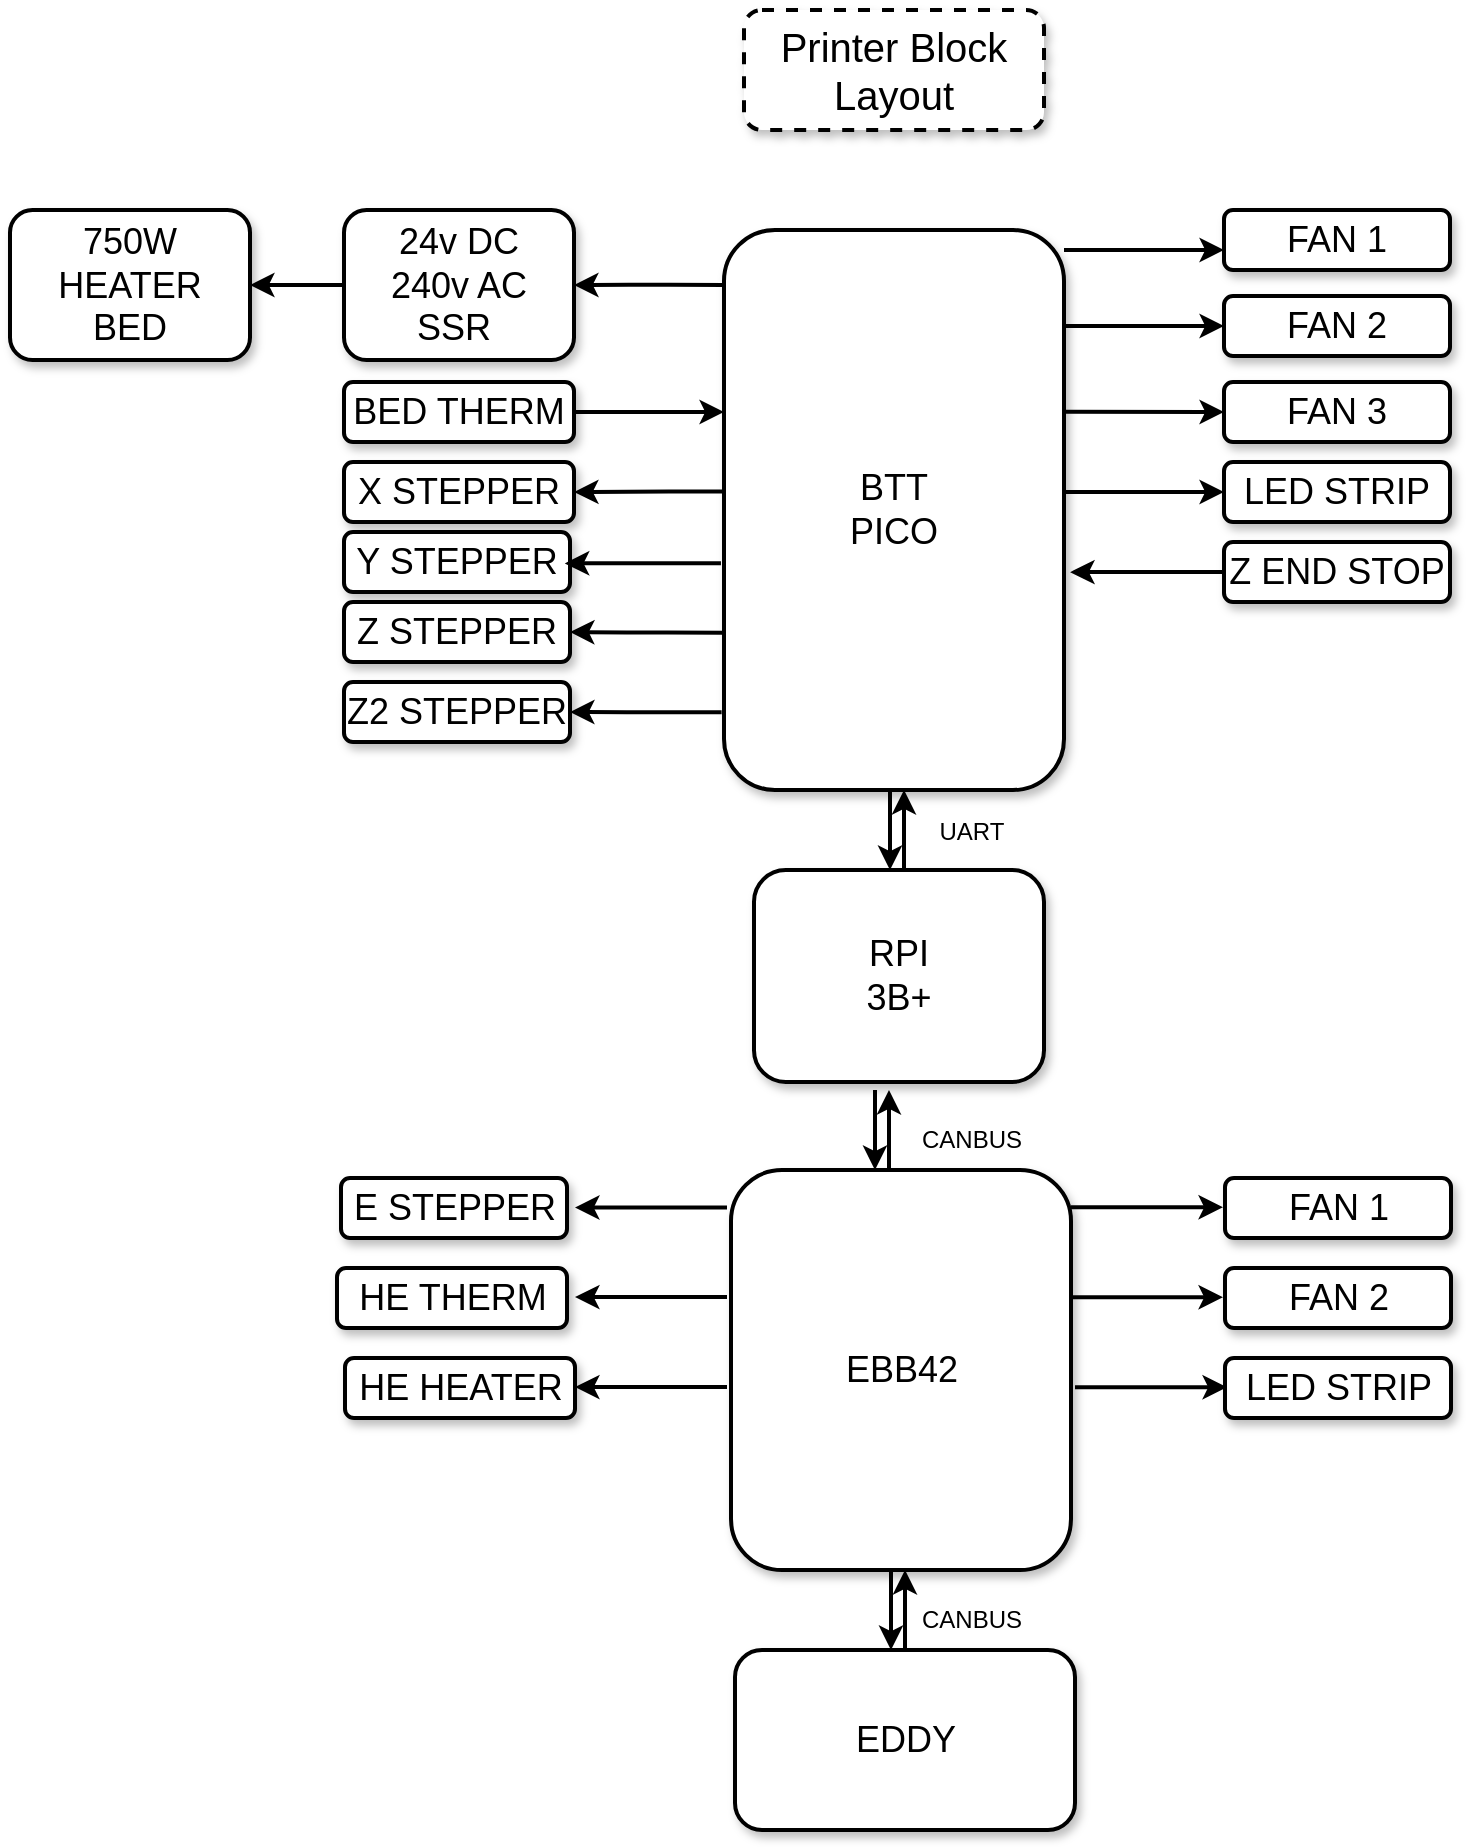 <mxfile version="28.2.3">
  <diagram name="Page-1" id="90a13364-a465-7bf4-72fc-28e22215d7a0">
    <mxGraphModel dx="872" dy="439" grid="1" gridSize="10" guides="1" tooltips="1" connect="1" arrows="1" fold="1" page="1" pageScale="1.5" pageWidth="827" pageHeight="1169" background="none" math="0" shadow="0">
      <root>
        <mxCell id="0" style=";html=1;" />
        <mxCell id="1" style=";html=1;" parent="0" />
        <mxCell id="3a17f1ce550125da-1" value="Printer Block&lt;div&gt;Layout&lt;/div&gt;" style="whiteSpace=wrap;html=1;shadow=1;fontSize=20;strokeWidth=2;dashed=1;rounded=1;labelBackgroundColor=none;" parent="1" vertex="1">
          <mxGeometry x="517" y="200" width="150" height="60" as="geometry" />
        </mxCell>
        <mxCell id="3a17f1ce550125da-13" style="edgeStyle=elbowEdgeStyle;rounded=1;html=1;startArrow=none;startFill=0;jettySize=auto;orthogonalLoop=1;fontSize=18;elbow=vertical;labelBackgroundColor=none;fontColor=default;strokeWidth=2;" parent="1" source="3a17f1ce550125da-2" target="3a17f1ce550125da-4" edge="1">
          <mxGeometry relative="1" as="geometry" />
        </mxCell>
        <mxCell id="3a17f1ce550125da-14" style="edgeStyle=elbowEdgeStyle;rounded=1;html=1;startArrow=none;startFill=0;jettySize=auto;orthogonalLoop=1;fontSize=18;elbow=vertical;labelBackgroundColor=none;fontColor=default;strokeWidth=2;" parent="1" source="3a17f1ce550125da-2" target="3a17f1ce550125da-5" edge="1">
          <mxGeometry relative="1" as="geometry" />
        </mxCell>
        <mxCell id="3a17f1ce550125da-15" style="edgeStyle=elbowEdgeStyle;rounded=1;html=1;startArrow=classic;startFill=1;jettySize=auto;orthogonalLoop=1;fontSize=18;elbow=vertical;endArrow=none;endFill=0;labelBackgroundColor=none;fontColor=default;strokeWidth=2;" parent="1" source="3a17f1ce550125da-2" target="3a17f1ce550125da-6" edge="1">
          <mxGeometry relative="1" as="geometry" />
        </mxCell>
        <mxCell id="3a17f1ce550125da-16" style="edgeStyle=elbowEdgeStyle;rounded=1;html=1;startArrow=none;startFill=0;jettySize=auto;orthogonalLoop=1;fontSize=18;elbow=vertical;labelBackgroundColor=none;fontColor=default;strokeWidth=2;" parent="1" source="3a17f1ce550125da-2" target="3a17f1ce550125da-7" edge="1">
          <mxGeometry relative="1" as="geometry" />
        </mxCell>
        <mxCell id="F4Fsb5bBPxPFofwbzcf6-16" style="edgeStyle=orthogonalEdgeStyle;rounded=1;orthogonalLoop=1;jettySize=auto;html=1;exitX=0;exitY=0.098;exitDx=0;exitDy=0;entryX=1;entryY=0.5;entryDx=0;entryDy=0;exitPerimeter=0;labelBackgroundColor=none;fontColor=default;strokeWidth=2;" parent="1" source="3a17f1ce550125da-2" target="3a17f1ce550125da-8" edge="1">
          <mxGeometry relative="1" as="geometry" />
        </mxCell>
        <mxCell id="F4Fsb5bBPxPFofwbzcf6-29" style="edgeStyle=orthogonalEdgeStyle;rounded=1;orthogonalLoop=1;jettySize=auto;html=1;exitX=-0.005;exitY=0.467;exitDx=0;exitDy=0;entryX=1;entryY=0.5;entryDx=0;entryDy=0;exitPerimeter=0;labelBackgroundColor=none;fontColor=default;strokeWidth=2;" parent="1" source="3a17f1ce550125da-2" target="F4Fsb5bBPxPFofwbzcf6-23" edge="1">
          <mxGeometry relative="1" as="geometry" />
        </mxCell>
        <mxCell id="F4Fsb5bBPxPFofwbzcf6-31" style="edgeStyle=orthogonalEdgeStyle;rounded=1;orthogonalLoop=1;jettySize=auto;html=1;entryX=1;entryY=0.5;entryDx=0;entryDy=0;exitX=-0.004;exitY=0.719;exitDx=0;exitDy=0;exitPerimeter=0;labelBackgroundColor=none;fontColor=default;strokeWidth=2;" parent="1" source="3a17f1ce550125da-2" target="F4Fsb5bBPxPFofwbzcf6-27" edge="1">
          <mxGeometry relative="1" as="geometry" />
        </mxCell>
        <mxCell id="F4Fsb5bBPxPFofwbzcf6-32" style="edgeStyle=orthogonalEdgeStyle;rounded=1;orthogonalLoop=1;jettySize=auto;html=1;entryX=1;entryY=0.5;entryDx=0;entryDy=0;exitX=-0.007;exitY=0.861;exitDx=0;exitDy=0;exitPerimeter=0;labelBackgroundColor=none;fontColor=default;strokeWidth=2;" parent="1" source="3a17f1ce550125da-2" target="F4Fsb5bBPxPFofwbzcf6-28" edge="1">
          <mxGeometry relative="1" as="geometry" />
        </mxCell>
        <mxCell id="3a17f1ce550125da-2" value="BTT&lt;div&gt;PICO&lt;/div&gt;" style="whiteSpace=wrap;html=1;shadow=1;fontSize=18;rounded=1;labelBackgroundColor=none;strokeWidth=2;" parent="1" vertex="1">
          <mxGeometry x="507" y="310" width="170" height="280" as="geometry" />
        </mxCell>
        <mxCell id="3a17f1ce550125da-4" value="FAN 1" style="whiteSpace=wrap;html=1;shadow=1;fontSize=18;rotation=0;rounded=1;labelBackgroundColor=none;strokeWidth=2;" parent="1" vertex="1">
          <mxGeometry x="757" y="300" width="113" height="30" as="geometry" />
        </mxCell>
        <mxCell id="3a17f1ce550125da-5" value="FAN 2" style="whiteSpace=wrap;html=1;shadow=1;fontSize=18;rounded=1;labelBackgroundColor=none;strokeWidth=2;" parent="1" vertex="1">
          <mxGeometry x="757" y="343" width="113" height="30" as="geometry" />
        </mxCell>
        <mxCell id="3a17f1ce550125da-6" value="BED THERM" style="whiteSpace=wrap;html=1;shadow=1;fontSize=18;rotation=0;rounded=1;labelBackgroundColor=none;strokeWidth=2;" parent="1" vertex="1">
          <mxGeometry x="317" y="386" width="115" height="30" as="geometry" />
        </mxCell>
        <mxCell id="3a17f1ce550125da-7" value="LED STRIP" style="whiteSpace=wrap;html=1;shadow=1;fontSize=18;rotation=0;rounded=1;labelBackgroundColor=none;strokeWidth=2;" parent="1" vertex="1">
          <mxGeometry x="757" y="426" width="113" height="30" as="geometry" />
        </mxCell>
        <mxCell id="F4Fsb5bBPxPFofwbzcf6-15" style="edgeStyle=orthogonalEdgeStyle;rounded=1;orthogonalLoop=1;jettySize=auto;html=1;labelBackgroundColor=none;fontColor=default;strokeWidth=2;" parent="1" source="3a17f1ce550125da-8" target="3a17f1ce550125da-9" edge="1">
          <mxGeometry relative="1" as="geometry" />
        </mxCell>
        <mxCell id="3a17f1ce550125da-8" value="24v DC&lt;div&gt;240v AC&lt;div&gt;SSR&amp;nbsp;&lt;/div&gt;&lt;/div&gt;" style="whiteSpace=wrap;html=1;shadow=1;fontSize=18;rotation=0;rounded=1;labelBackgroundColor=none;strokeWidth=2;" parent="1" vertex="1">
          <mxGeometry x="317" y="300" width="115" height="75" as="geometry" />
        </mxCell>
        <mxCell id="3a17f1ce550125da-9" value="&lt;div&gt;750W&lt;/div&gt;&lt;div&gt;HEATER&lt;/div&gt;&lt;div&gt;BED&lt;/div&gt;" style="whiteSpace=wrap;html=1;shadow=1;fontSize=18;rotation=0;rounded=1;labelBackgroundColor=none;strokeWidth=2;" parent="1" vertex="1">
          <mxGeometry x="150" y="300" width="120" height="75" as="geometry" />
        </mxCell>
        <mxCell id="3a17f1ce550125da-10" value="EBB42" style="whiteSpace=wrap;html=1;shadow=1;fontSize=18;rounded=1;labelBackgroundColor=none;strokeWidth=2;" parent="1" vertex="1">
          <mxGeometry x="510.5" y="780" width="170" height="200" as="geometry" />
        </mxCell>
        <mxCell id="3a17f1ce550125da-23" style="edgeStyle=elbowEdgeStyle;rounded=1;html=1;startArrow=none;startFill=0;jettySize=auto;orthogonalLoop=1;fontSize=18;labelBackgroundColor=none;fontColor=default;strokeWidth=2;" parent="1" edge="1">
          <mxGeometry relative="1" as="geometry">
            <mxPoint x="597" y="630" as="sourcePoint" />
            <mxPoint x="597" y="590" as="targetPoint" />
            <Array as="points">
              <mxPoint x="597" y="610" />
              <mxPoint x="597" y="610" />
            </Array>
          </mxGeometry>
        </mxCell>
        <mxCell id="3a17f1ce550125da-24" style="edgeStyle=elbowEdgeStyle;rounded=1;html=1;startArrow=none;startFill=0;jettySize=auto;orthogonalLoop=1;fontSize=18;labelBackgroundColor=none;fontColor=default;strokeWidth=2;" parent="1" edge="1">
          <mxGeometry relative="1" as="geometry">
            <mxPoint x="590" y="590" as="sourcePoint" />
            <mxPoint x="590" y="630" as="targetPoint" />
            <Array as="points">
              <mxPoint x="590" y="610" />
              <mxPoint x="620" y="620" />
            </Array>
          </mxGeometry>
        </mxCell>
        <mxCell id="F4Fsb5bBPxPFofwbzcf6-13" value="FAN 3" style="whiteSpace=wrap;html=1;shadow=1;fontSize=18;rounded=1;labelBackgroundColor=none;strokeWidth=2;" parent="1" vertex="1">
          <mxGeometry x="757" y="386" width="113" height="30" as="geometry" />
        </mxCell>
        <mxCell id="F4Fsb5bBPxPFofwbzcf6-14" style="edgeStyle=elbowEdgeStyle;rounded=1;html=1;startArrow=none;startFill=0;jettySize=auto;orthogonalLoop=1;fontSize=18;elbow=vertical;labelBackgroundColor=none;fontColor=default;strokeWidth=2;" parent="1" edge="1">
          <mxGeometry relative="1" as="geometry">
            <mxPoint x="677" y="400.91" as="sourcePoint" />
            <mxPoint x="757" y="400.91" as="targetPoint" />
          </mxGeometry>
        </mxCell>
        <mxCell id="F4Fsb5bBPxPFofwbzcf6-17" value="Z END STOP" style="whiteSpace=wrap;html=1;shadow=1;fontSize=18;rotation=0;rounded=1;labelBackgroundColor=none;strokeWidth=2;" parent="1" vertex="1">
          <mxGeometry x="757" y="466" width="113" height="30" as="geometry" />
        </mxCell>
        <mxCell id="F4Fsb5bBPxPFofwbzcf6-22" style="edgeStyle=orthogonalEdgeStyle;rounded=1;orthogonalLoop=1;jettySize=auto;html=1;entryX=1.018;entryY=0.611;entryDx=0;entryDy=0;entryPerimeter=0;labelBackgroundColor=none;fontColor=default;strokeWidth=2;" parent="1" source="F4Fsb5bBPxPFofwbzcf6-17" target="3a17f1ce550125da-2" edge="1">
          <mxGeometry relative="1" as="geometry" />
        </mxCell>
        <mxCell id="F4Fsb5bBPxPFofwbzcf6-23" value="X STEPPER" style="whiteSpace=wrap;html=1;shadow=1;fontSize=18;rotation=0;rounded=1;labelBackgroundColor=none;strokeWidth=2;" parent="1" vertex="1">
          <mxGeometry x="317" y="426" width="115" height="30" as="geometry" />
        </mxCell>
        <mxCell id="F4Fsb5bBPxPFofwbzcf6-24" value="Y STEPPER" style="whiteSpace=wrap;html=1;shadow=1;fontSize=18;rotation=0;rounded=1;labelBackgroundColor=none;strokeWidth=2;" parent="1" vertex="1">
          <mxGeometry x="317" y="461" width="113" height="30" as="geometry" />
        </mxCell>
        <mxCell id="F4Fsb5bBPxPFofwbzcf6-27" value="Z STEPPER" style="whiteSpace=wrap;html=1;shadow=1;fontSize=18;rotation=0;rounded=1;labelBackgroundColor=none;strokeWidth=2;" parent="1" vertex="1">
          <mxGeometry x="317" y="496" width="113" height="30" as="geometry" />
        </mxCell>
        <mxCell id="F4Fsb5bBPxPFofwbzcf6-28" value="Z2 STEPPER" style="whiteSpace=wrap;html=1;shadow=1;fontSize=18;rotation=0;rounded=1;labelBackgroundColor=none;strokeWidth=2;" parent="1" vertex="1">
          <mxGeometry x="317" y="536" width="113" height="30" as="geometry" />
        </mxCell>
        <mxCell id="F4Fsb5bBPxPFofwbzcf6-30" style="edgeStyle=orthogonalEdgeStyle;rounded=1;orthogonalLoop=1;jettySize=auto;html=1;entryX=0.977;entryY=0.523;entryDx=0;entryDy=0;entryPerimeter=0;exitX=-0.009;exitY=0.595;exitDx=0;exitDy=0;exitPerimeter=0;labelBackgroundColor=none;fontColor=default;strokeWidth=2;" parent="1" source="3a17f1ce550125da-2" target="F4Fsb5bBPxPFofwbzcf6-24" edge="1">
          <mxGeometry relative="1" as="geometry" />
        </mxCell>
        <mxCell id="F4Fsb5bBPxPFofwbzcf6-33" value="RPI&lt;div&gt;3B+&lt;/div&gt;" style="whiteSpace=wrap;html=1;shadow=1;fontSize=18;rounded=1;labelBackgroundColor=none;strokeWidth=2;" parent="1" vertex="1">
          <mxGeometry x="522" y="630" width="145" height="106" as="geometry" />
        </mxCell>
        <mxCell id="F4Fsb5bBPxPFofwbzcf6-36" value="UART" style="text;html=1;align=center;verticalAlign=middle;whiteSpace=wrap;rounded=1;labelBackgroundColor=none;strokeWidth=2;" parent="1" vertex="1">
          <mxGeometry x="600.5" y="596" width="60" height="30" as="geometry" />
        </mxCell>
        <mxCell id="F4Fsb5bBPxPFofwbzcf6-37" value="CANBUS" style="text;html=1;align=center;verticalAlign=middle;whiteSpace=wrap;rounded=1;labelBackgroundColor=none;strokeWidth=2;" parent="1" vertex="1">
          <mxGeometry x="600.5" y="750" width="60" height="30" as="geometry" />
        </mxCell>
        <mxCell id="F4Fsb5bBPxPFofwbzcf6-38" value="E STEPPER" style="whiteSpace=wrap;html=1;shadow=1;fontSize=18;rotation=0;rounded=1;labelBackgroundColor=none;strokeWidth=2;" parent="1" vertex="1">
          <mxGeometry x="315.5" y="784" width="113" height="30" as="geometry" />
        </mxCell>
        <mxCell id="F4Fsb5bBPxPFofwbzcf6-39" value="FAN 1" style="whiteSpace=wrap;html=1;shadow=1;fontSize=18;rotation=0;rounded=1;labelBackgroundColor=none;strokeWidth=2;" parent="1" vertex="1">
          <mxGeometry x="757.5" y="784" width="113" height="30" as="geometry" />
        </mxCell>
        <mxCell id="F4Fsb5bBPxPFofwbzcf6-40" value="FAN 2" style="whiteSpace=wrap;html=1;shadow=1;fontSize=18;rounded=1;labelBackgroundColor=none;strokeWidth=2;" parent="1" vertex="1">
          <mxGeometry x="757.5" y="829" width="113" height="30" as="geometry" />
        </mxCell>
        <mxCell id="F4Fsb5bBPxPFofwbzcf6-42" value="LED STRIP" style="whiteSpace=wrap;html=1;shadow=1;fontSize=18;rotation=0;rounded=1;labelBackgroundColor=none;strokeWidth=2;" parent="1" vertex="1">
          <mxGeometry x="757.5" y="874" width="113" height="30" as="geometry" />
        </mxCell>
        <mxCell id="F4Fsb5bBPxPFofwbzcf6-44" value="HE THERM" style="whiteSpace=wrap;html=1;shadow=1;fontSize=18;rotation=0;rounded=1;labelBackgroundColor=none;strokeWidth=2;" parent="1" vertex="1">
          <mxGeometry x="313.5" y="829" width="115" height="30" as="geometry" />
        </mxCell>
        <mxCell id="F4Fsb5bBPxPFofwbzcf6-45" value="HE HEATER" style="whiteSpace=wrap;html=1;shadow=1;fontSize=18;rotation=0;rounded=1;labelBackgroundColor=none;strokeWidth=2;" parent="1" vertex="1">
          <mxGeometry x="317.5" y="874" width="115" height="30" as="geometry" />
        </mxCell>
        <mxCell id="F4Fsb5bBPxPFofwbzcf6-46" style="edgeStyle=orthogonalEdgeStyle;rounded=1;orthogonalLoop=1;jettySize=auto;html=1;entryX=1;entryY=0.5;entryDx=0;entryDy=0;exitX=-0.007;exitY=0.861;exitDx=0;exitDy=0;exitPerimeter=0;labelBackgroundColor=none;fontColor=default;strokeWidth=2;" parent="1" edge="1">
          <mxGeometry relative="1" as="geometry">
            <mxPoint x="508.5" y="798.77" as="sourcePoint" />
            <mxPoint x="432.5" y="798.77" as="targetPoint" />
          </mxGeometry>
        </mxCell>
        <mxCell id="F4Fsb5bBPxPFofwbzcf6-49" style="edgeStyle=orthogonalEdgeStyle;rounded=1;orthogonalLoop=1;jettySize=auto;html=1;entryX=1;entryY=0.5;entryDx=0;entryDy=0;exitX=-0.007;exitY=0.861;exitDx=0;exitDy=0;exitPerimeter=0;labelBackgroundColor=none;fontColor=default;strokeWidth=2;" parent="1" edge="1">
          <mxGeometry relative="1" as="geometry">
            <mxPoint x="508.5" y="843.55" as="sourcePoint" />
            <mxPoint x="432.5" y="843.55" as="targetPoint" />
          </mxGeometry>
        </mxCell>
        <mxCell id="F4Fsb5bBPxPFofwbzcf6-50" style="edgeStyle=orthogonalEdgeStyle;rounded=1;orthogonalLoop=1;jettySize=auto;html=1;entryX=1;entryY=0.5;entryDx=0;entryDy=0;exitX=-0.007;exitY=0.861;exitDx=0;exitDy=0;exitPerimeter=0;labelBackgroundColor=none;fontColor=default;strokeWidth=2;" parent="1" edge="1">
          <mxGeometry relative="1" as="geometry">
            <mxPoint x="508.5" y="888.55" as="sourcePoint" />
            <mxPoint x="432.5" y="888.55" as="targetPoint" />
          </mxGeometry>
        </mxCell>
        <mxCell id="F4Fsb5bBPxPFofwbzcf6-51" value="EDDY" style="whiteSpace=wrap;html=1;shadow=1;fontSize=18;rounded=1;labelBackgroundColor=none;strokeWidth=2;" parent="1" vertex="1">
          <mxGeometry x="512.5" y="1020" width="170" height="90" as="geometry" />
        </mxCell>
        <mxCell id="F4Fsb5bBPxPFofwbzcf6-52" value="CANBUS" style="text;html=1;align=center;verticalAlign=middle;whiteSpace=wrap;rounded=1;labelBackgroundColor=none;strokeWidth=2;" parent="1" vertex="1">
          <mxGeometry x="600.5" y="990" width="60" height="30" as="geometry" />
        </mxCell>
        <mxCell id="F4Fsb5bBPxPFofwbzcf6-53" style="edgeStyle=elbowEdgeStyle;rounded=1;html=1;startArrow=none;startFill=0;jettySize=auto;orthogonalLoop=1;fontSize=18;labelBackgroundColor=none;fontColor=default;strokeWidth=2;" parent="1" edge="1">
          <mxGeometry relative="1" as="geometry">
            <mxPoint x="590.5" y="980" as="sourcePoint" />
            <mxPoint x="590.5" y="1020" as="targetPoint" />
            <Array as="points">
              <mxPoint x="590.5" y="1000" />
              <mxPoint x="620.5" y="1010" />
            </Array>
          </mxGeometry>
        </mxCell>
        <mxCell id="F4Fsb5bBPxPFofwbzcf6-54" style="edgeStyle=elbowEdgeStyle;rounded=1;html=1;startArrow=classic;startFill=1;jettySize=auto;orthogonalLoop=1;fontSize=18;endArrow=none;endFill=0;labelBackgroundColor=none;fontColor=default;strokeWidth=2;" parent="1" edge="1">
          <mxGeometry relative="1" as="geometry">
            <mxPoint x="597.5" y="980" as="sourcePoint" />
            <mxPoint x="597.5" y="1020" as="targetPoint" />
            <Array as="points">
              <mxPoint x="597.5" y="1000" />
              <mxPoint x="627.5" y="1010" />
            </Array>
          </mxGeometry>
        </mxCell>
        <mxCell id="F4Fsb5bBPxPFofwbzcf6-55" style="edgeStyle=orthogonalEdgeStyle;rounded=1;orthogonalLoop=1;jettySize=auto;html=1;entryX=1;entryY=0.5;entryDx=0;entryDy=0;exitX=-0.007;exitY=0.861;exitDx=0;exitDy=0;exitPerimeter=0;startArrow=classic;startFill=1;endArrow=none;endFill=0;labelBackgroundColor=none;fontColor=default;strokeWidth=2;" parent="1" edge="1">
          <mxGeometry relative="1" as="geometry">
            <mxPoint x="756.5" y="798.62" as="sourcePoint" />
            <mxPoint x="680.5" y="798.62" as="targetPoint" />
          </mxGeometry>
        </mxCell>
        <mxCell id="F4Fsb5bBPxPFofwbzcf6-56" style="edgeStyle=orthogonalEdgeStyle;rounded=1;orthogonalLoop=1;jettySize=auto;html=1;entryX=1;entryY=0.5;entryDx=0;entryDy=0;exitX=-0.007;exitY=0.861;exitDx=0;exitDy=0;exitPerimeter=0;startArrow=classic;startFill=1;endArrow=none;endFill=0;labelBackgroundColor=none;fontColor=default;strokeWidth=2;" parent="1" edge="1">
          <mxGeometry relative="1" as="geometry">
            <mxPoint x="756.5" y="843.62" as="sourcePoint" />
            <mxPoint x="680.5" y="843.62" as="targetPoint" />
          </mxGeometry>
        </mxCell>
        <mxCell id="F4Fsb5bBPxPFofwbzcf6-57" style="edgeStyle=orthogonalEdgeStyle;rounded=1;orthogonalLoop=1;jettySize=auto;html=1;entryX=1;entryY=0.5;entryDx=0;entryDy=0;exitX=-0.007;exitY=0.861;exitDx=0;exitDy=0;exitPerimeter=0;startArrow=classic;startFill=1;endArrow=none;endFill=0;labelBackgroundColor=none;fontColor=default;strokeWidth=2;" parent="1" edge="1">
          <mxGeometry relative="1" as="geometry">
            <mxPoint x="758.5" y="888.62" as="sourcePoint" />
            <mxPoint x="682.5" y="888.62" as="targetPoint" />
          </mxGeometry>
        </mxCell>
        <mxCell id="F4Fsb5bBPxPFofwbzcf6-58" style="edgeStyle=elbowEdgeStyle;rounded=1;html=1;startArrow=none;startFill=0;jettySize=auto;orthogonalLoop=1;fontSize=18;labelBackgroundColor=none;fontColor=default;strokeWidth=2;" parent="1" edge="1">
          <mxGeometry relative="1" as="geometry">
            <mxPoint x="589.49" y="780" as="sourcePoint" />
            <mxPoint x="589.49" y="740" as="targetPoint" />
            <Array as="points">
              <mxPoint x="589.49" y="760" />
              <mxPoint x="589.49" y="760" />
            </Array>
          </mxGeometry>
        </mxCell>
        <mxCell id="F4Fsb5bBPxPFofwbzcf6-59" style="edgeStyle=elbowEdgeStyle;rounded=1;html=1;startArrow=none;startFill=0;jettySize=auto;orthogonalLoop=1;fontSize=18;labelBackgroundColor=none;fontColor=default;strokeWidth=2;" parent="1" edge="1">
          <mxGeometry relative="1" as="geometry">
            <mxPoint x="582.49" y="740" as="sourcePoint" />
            <mxPoint x="582.49" y="780" as="targetPoint" />
            <Array as="points">
              <mxPoint x="582.49" y="760" />
              <mxPoint x="612.49" y="770" />
            </Array>
          </mxGeometry>
        </mxCell>
      </root>
    </mxGraphModel>
  </diagram>
</mxfile>
